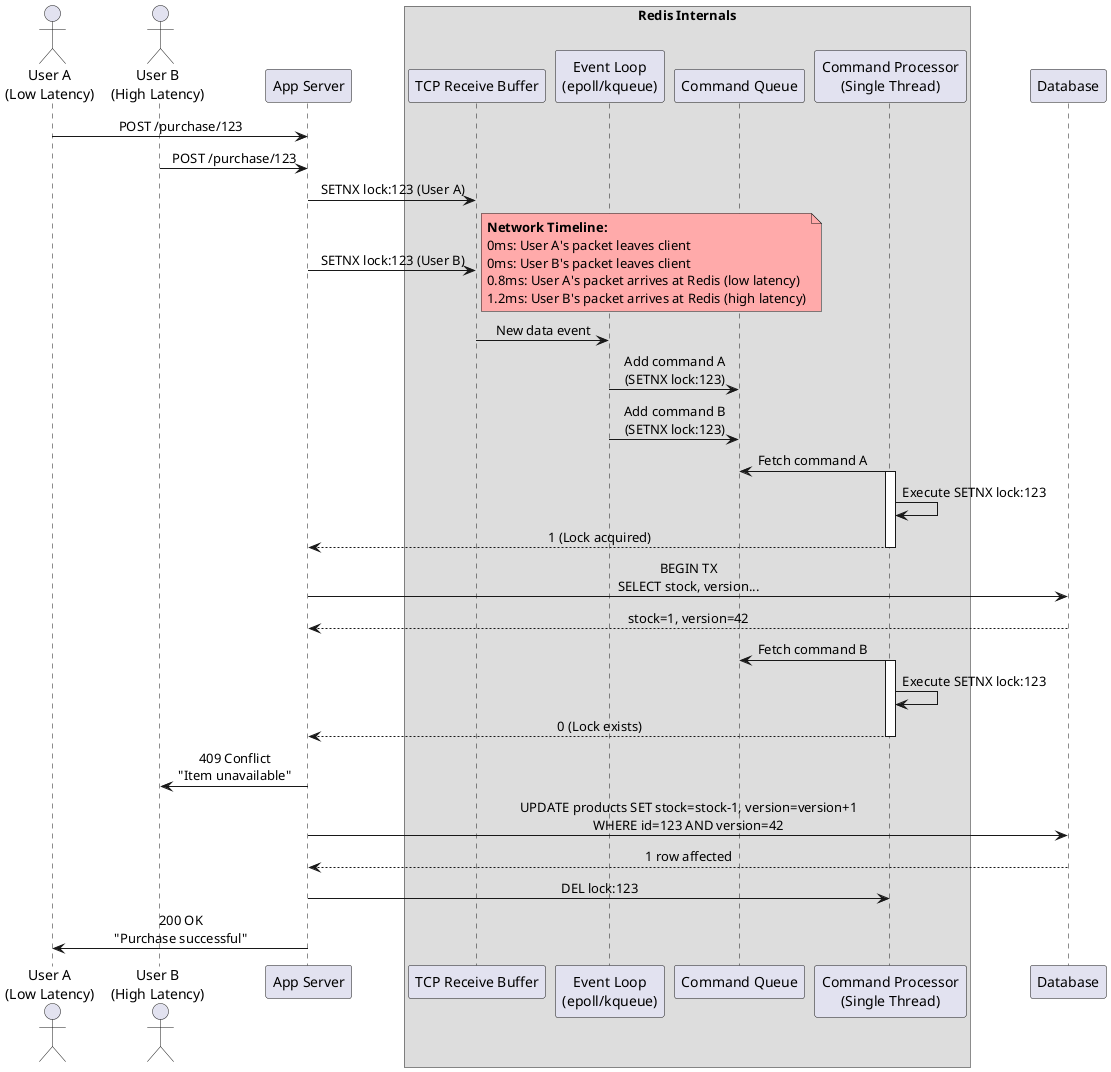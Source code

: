 @startuml
skinparam sequenceMessageAlign center

actor User1 as "User A\n(Low Latency)"
actor User2 as "User B\n(High Latency)"
participant "App Server" as App
box "Redis Internals"
participant "TCP Receive Buffer" as Buffer
participant "Event Loop\n(epoll/kqueue)" as EventLoop
participant "Command Queue" as Queue
participant "Command Processor\n(Single Thread)" as Processor
end box
participant "Database" as DB

User1 -> App: POST /purchase/123
User2 -> App: POST /purchase/123

App -> Buffer: SETNX lock:123 (User A)
App -> Buffer: SETNX lock:123 (User B)

note right #ffaaaa
**Network Timeline:**
0ms: User A's packet leaves client
0ms: User B's packet leaves client
0.8ms: User A's packet arrives at Redis (low latency)
1.2ms: User B's packet arrives at Redis (high latency)
end note

Buffer -> EventLoop: New data event
EventLoop -> Queue: Add command A\n(SETNX lock:123)
EventLoop -> Queue: Add command B\n(SETNX lock:123)

Processor -> Queue: Fetch command A
activate Processor
Processor -> Processor: Execute SETNX lock:123
Processor --> App: 1 (Lock acquired)
deactivate Processor

App -> DB: BEGIN TX\nSELECT stock, version...
DB --> App: stock=1, version=42

Processor -> Queue: Fetch command B
activate Processor
Processor -> Processor: Execute SETNX lock:123
Processor --> App: 0 (Lock exists)
deactivate Processor

App -> User2: 409 Conflict\n"Item unavailable"

App -> DB: UPDATE products SET stock=stock-1, version=version+1\nWHERE id=123 AND version=42
DB --> App: 1 row affected
App -> Processor: DEL lock:123
App -> User1: 200 OK\n"Purchase successful"
@enduml